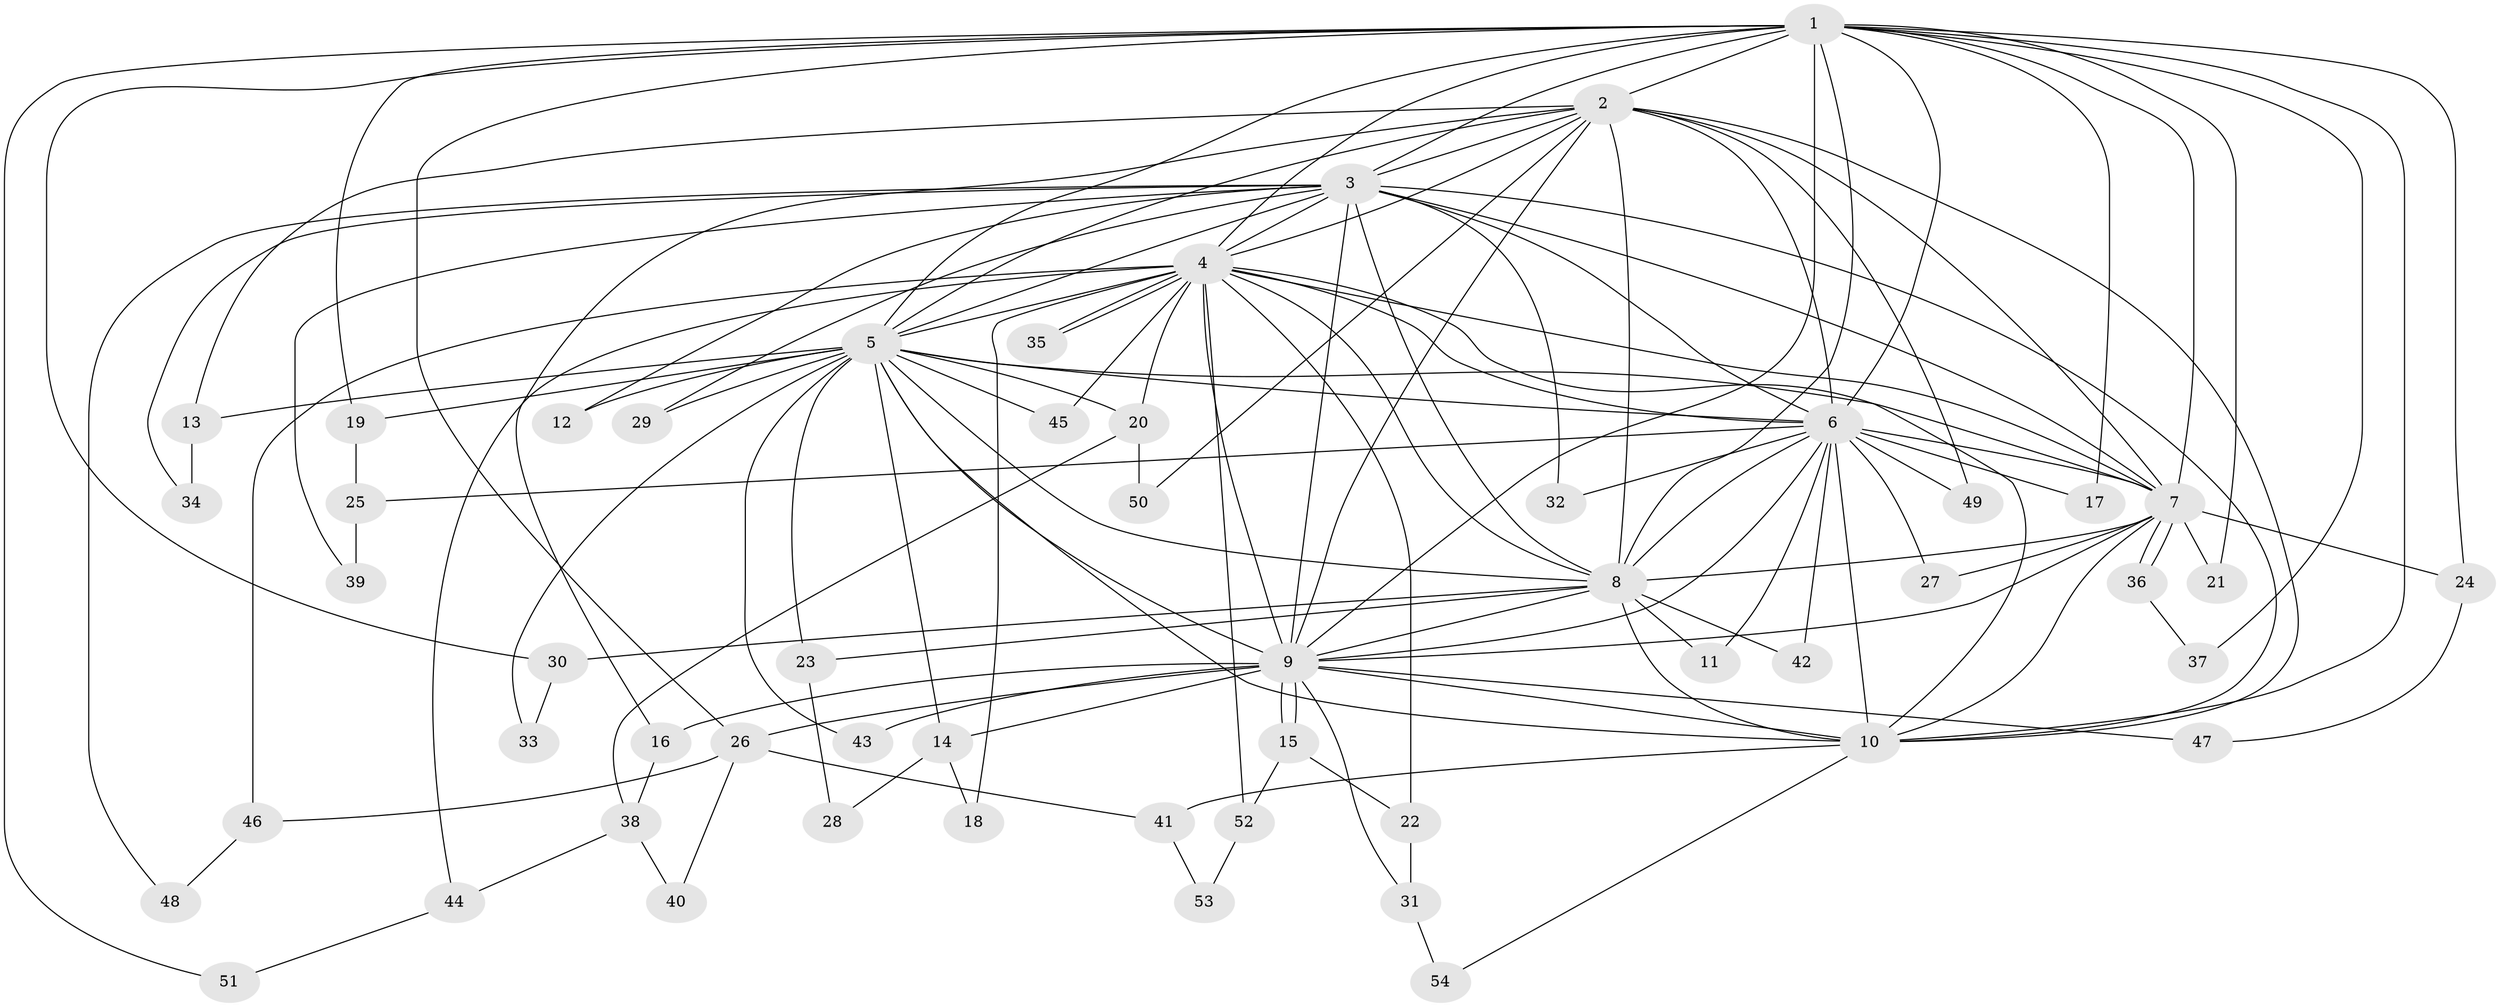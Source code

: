 // coarse degree distribution, {12: 0.047619047619047616, 1: 0.47619047619047616, 2: 0.2857142857142857, 6: 0.047619047619047616, 9: 0.047619047619047616, 10: 0.047619047619047616, 3: 0.047619047619047616}
// Generated by graph-tools (version 1.1) at 2025/49/03/04/25 21:49:25]
// undirected, 54 vertices, 133 edges
graph export_dot {
graph [start="1"]
  node [color=gray90,style=filled];
  1;
  2;
  3;
  4;
  5;
  6;
  7;
  8;
  9;
  10;
  11;
  12;
  13;
  14;
  15;
  16;
  17;
  18;
  19;
  20;
  21;
  22;
  23;
  24;
  25;
  26;
  27;
  28;
  29;
  30;
  31;
  32;
  33;
  34;
  35;
  36;
  37;
  38;
  39;
  40;
  41;
  42;
  43;
  44;
  45;
  46;
  47;
  48;
  49;
  50;
  51;
  52;
  53;
  54;
  1 -- 2;
  1 -- 3;
  1 -- 4;
  1 -- 5;
  1 -- 6;
  1 -- 7;
  1 -- 8;
  1 -- 9;
  1 -- 10;
  1 -- 17;
  1 -- 19;
  1 -- 21;
  1 -- 24;
  1 -- 26;
  1 -- 30;
  1 -- 37;
  1 -- 51;
  2 -- 3;
  2 -- 4;
  2 -- 5;
  2 -- 6;
  2 -- 7;
  2 -- 8;
  2 -- 9;
  2 -- 10;
  2 -- 13;
  2 -- 16;
  2 -- 49;
  2 -- 50;
  3 -- 4;
  3 -- 5;
  3 -- 6;
  3 -- 7;
  3 -- 8;
  3 -- 9;
  3 -- 10;
  3 -- 12;
  3 -- 29;
  3 -- 32;
  3 -- 34;
  3 -- 39;
  3 -- 48;
  4 -- 5;
  4 -- 6;
  4 -- 7;
  4 -- 8;
  4 -- 9;
  4 -- 10;
  4 -- 18;
  4 -- 20;
  4 -- 22;
  4 -- 35;
  4 -- 35;
  4 -- 44;
  4 -- 45;
  4 -- 46;
  4 -- 52;
  5 -- 6;
  5 -- 7;
  5 -- 8;
  5 -- 9;
  5 -- 10;
  5 -- 12;
  5 -- 13;
  5 -- 14;
  5 -- 19;
  5 -- 20;
  5 -- 23;
  5 -- 29;
  5 -- 33;
  5 -- 43;
  5 -- 45;
  6 -- 7;
  6 -- 8;
  6 -- 9;
  6 -- 10;
  6 -- 11;
  6 -- 17;
  6 -- 25;
  6 -- 27;
  6 -- 32;
  6 -- 42;
  6 -- 49;
  7 -- 8;
  7 -- 9;
  7 -- 10;
  7 -- 21;
  7 -- 24;
  7 -- 27;
  7 -- 36;
  7 -- 36;
  8 -- 9;
  8 -- 10;
  8 -- 11;
  8 -- 23;
  8 -- 30;
  8 -- 42;
  9 -- 10;
  9 -- 14;
  9 -- 15;
  9 -- 15;
  9 -- 16;
  9 -- 26;
  9 -- 31;
  9 -- 43;
  9 -- 47;
  10 -- 41;
  10 -- 54;
  13 -- 34;
  14 -- 18;
  14 -- 28;
  15 -- 22;
  15 -- 52;
  16 -- 38;
  19 -- 25;
  20 -- 38;
  20 -- 50;
  22 -- 31;
  23 -- 28;
  24 -- 47;
  25 -- 39;
  26 -- 40;
  26 -- 41;
  26 -- 46;
  30 -- 33;
  31 -- 54;
  36 -- 37;
  38 -- 40;
  38 -- 44;
  41 -- 53;
  44 -- 51;
  46 -- 48;
  52 -- 53;
}
